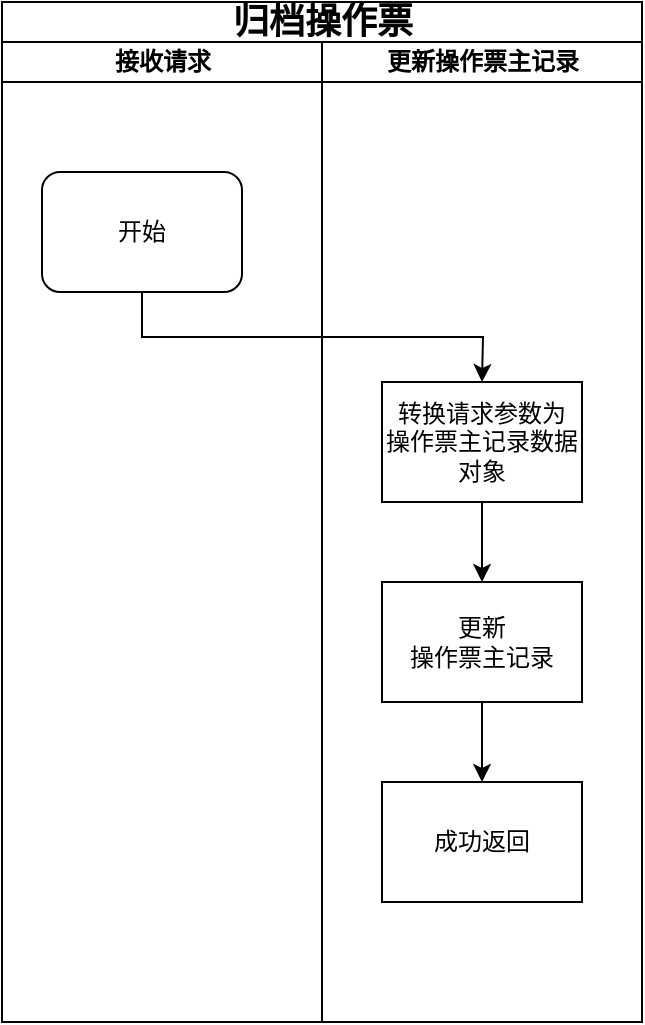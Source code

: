 <mxfile version="26.2.9">
  <diagram name="第 1 页" id="oNdHdaLzsppEgnUtKzBO">
    <mxGraphModel dx="1044" dy="562" grid="1" gridSize="10" guides="1" tooltips="1" connect="1" arrows="1" fold="1" page="1" pageScale="1" pageWidth="827" pageHeight="1169" math="0" shadow="0">
      <root>
        <mxCell id="0" />
        <mxCell id="1" parent="0" />
        <mxCell id="P36lfnlbj4723Nr6YlOC-1" value="&lt;font style=&quot;font-size: 18px;&quot;&gt;归档操作票&lt;/font&gt;" style="swimlane;html=1;childLayout=stackLayout;startSize=20;rounded=0;shadow=0;labelBackgroundColor=none;strokeWidth=1;fontFamily=Verdana;fontSize=8;align=center;" vertex="1" parent="1">
          <mxGeometry x="70" y="40" width="320" height="510" as="geometry" />
        </mxCell>
        <mxCell id="P36lfnlbj4723Nr6YlOC-2" value="接收请求" style="swimlane;html=1;startSize=20;" vertex="1" parent="P36lfnlbj4723Nr6YlOC-1">
          <mxGeometry y="20" width="160" height="490" as="geometry">
            <mxRectangle y="20" width="40" height="730" as="alternateBounds" />
          </mxGeometry>
        </mxCell>
        <mxCell id="P36lfnlbj4723Nr6YlOC-3" value="&lt;font style=&quot;font-size: 12px;&quot;&gt;开始&lt;/font&gt;" style="rounded=1;whiteSpace=wrap;html=1;shadow=0;labelBackgroundColor=none;strokeWidth=1;fontFamily=Verdana;fontSize=8;align=center;" vertex="1" parent="P36lfnlbj4723Nr6YlOC-2">
          <mxGeometry x="20" y="65" width="100" height="60" as="geometry" />
        </mxCell>
        <mxCell id="P36lfnlbj4723Nr6YlOC-5" value="更新操作票主记录" style="swimlane;html=1;startSize=20;" vertex="1" parent="P36lfnlbj4723Nr6YlOC-1">
          <mxGeometry x="160" y="20" width="160" height="490" as="geometry" />
        </mxCell>
        <mxCell id="P36lfnlbj4723Nr6YlOC-36" style="edgeStyle=orthogonalEdgeStyle;rounded=0;orthogonalLoop=1;jettySize=auto;html=1;exitX=0.5;exitY=1;exitDx=0;exitDy=0;entryX=0.5;entryY=0;entryDx=0;entryDy=0;" edge="1" parent="P36lfnlbj4723Nr6YlOC-5" source="P36lfnlbj4723Nr6YlOC-9" target="P36lfnlbj4723Nr6YlOC-17">
          <mxGeometry relative="1" as="geometry" />
        </mxCell>
        <mxCell id="P36lfnlbj4723Nr6YlOC-9" value="&lt;span style=&quot;font-size: 12px;&quot;&gt;转换请求参数为&lt;/span&gt;&lt;div&gt;&lt;span style=&quot;font-size: 12px;&quot;&gt;操作票主记录数据对象&lt;/span&gt;&lt;/div&gt;" style="whiteSpace=wrap;html=1;fontSize=8;fontFamily=Verdana;rounded=0;shadow=0;labelBackgroundColor=none;strokeWidth=1;" vertex="1" parent="P36lfnlbj4723Nr6YlOC-5">
          <mxGeometry x="30" y="170" width="100" height="60" as="geometry" />
        </mxCell>
        <mxCell id="P36lfnlbj4723Nr6YlOC-38" style="edgeStyle=orthogonalEdgeStyle;rounded=0;orthogonalLoop=1;jettySize=auto;html=1;exitX=0.5;exitY=1;exitDx=0;exitDy=0;" edge="1" parent="P36lfnlbj4723Nr6YlOC-5" source="P36lfnlbj4723Nr6YlOC-17" target="P36lfnlbj4723Nr6YlOC-37">
          <mxGeometry relative="1" as="geometry" />
        </mxCell>
        <mxCell id="P36lfnlbj4723Nr6YlOC-17" value="&lt;span style=&quot;font-size: 12px;&quot;&gt;更新&lt;/span&gt;&lt;div&gt;&lt;span style=&quot;font-size: 12px;&quot;&gt;操作票主记录&lt;/span&gt;&lt;/div&gt;" style="whiteSpace=wrap;html=1;fontSize=8;fontFamily=Verdana;rounded=0;shadow=0;labelBackgroundColor=none;strokeWidth=1;" vertex="1" parent="P36lfnlbj4723Nr6YlOC-5">
          <mxGeometry x="30" y="270" width="100" height="60" as="geometry" />
        </mxCell>
        <mxCell id="P36lfnlbj4723Nr6YlOC-37" value="&lt;span style=&quot;font-size: 12px;&quot;&gt;成功返回&lt;/span&gt;" style="whiteSpace=wrap;html=1;fontSize=8;fontFamily=Verdana;rounded=0;shadow=0;labelBackgroundColor=none;strokeWidth=1;" vertex="1" parent="P36lfnlbj4723Nr6YlOC-5">
          <mxGeometry x="30" y="370" width="100" height="60" as="geometry" />
        </mxCell>
        <mxCell id="P36lfnlbj4723Nr6YlOC-28" style="edgeStyle=orthogonalEdgeStyle;rounded=0;orthogonalLoop=1;jettySize=auto;html=1;entryX=0.5;entryY=0;entryDx=0;entryDy=0;exitX=0.5;exitY=1;exitDx=0;exitDy=0;" edge="1" parent="P36lfnlbj4723Nr6YlOC-1" source="P36lfnlbj4723Nr6YlOC-3">
          <mxGeometry relative="1" as="geometry">
            <mxPoint x="70" y="240" as="sourcePoint" />
            <mxPoint x="240" y="190" as="targetPoint" />
          </mxGeometry>
        </mxCell>
      </root>
    </mxGraphModel>
  </diagram>
</mxfile>
